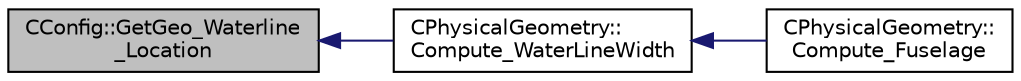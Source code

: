 digraph "CConfig::GetGeo_Waterline_Location"
{
  edge [fontname="Helvetica",fontsize="10",labelfontname="Helvetica",labelfontsize="10"];
  node [fontname="Helvetica",fontsize="10",shape=record];
  rankdir="LR";
  Node3625 [label="CConfig::GetGeo_Waterline\l_Location",height=0.2,width=0.4,color="black", fillcolor="grey75", style="filled", fontcolor="black"];
  Node3625 -> Node3626 [dir="back",color="midnightblue",fontsize="10",style="solid",fontname="Helvetica"];
  Node3626 [label="CPhysicalGeometry::\lCompute_WaterLineWidth",height=0.2,width=0.4,color="black", fillcolor="white", style="filled",URL="$class_c_physical_geometry.html#afd754abd391c06cc0ddf9cb53934320e",tooltip="Compute the chord of an airfoil. "];
  Node3626 -> Node3627 [dir="back",color="midnightblue",fontsize="10",style="solid",fontname="Helvetica"];
  Node3627 [label="CPhysicalGeometry::\lCompute_Fuselage",height=0.2,width=0.4,color="black", fillcolor="white", style="filled",URL="$class_c_physical_geometry.html#a60e9112fc5d6140fab333099c45142a7",tooltip="Evaluate geometrical parameters of a wing. "];
}
